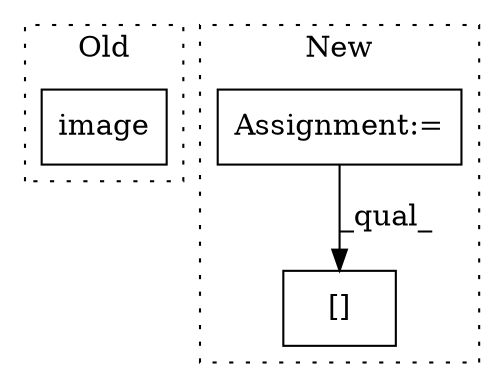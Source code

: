 digraph G {
subgraph cluster0 {
1 [label="image" a="32" s="1267,1276" l="6,1" shape="box"];
label = "Old";
style="dotted";
}
subgraph cluster1 {
2 [label="[]" a="2" s="2149,2184" l="16,1" shape="box"];
3 [label="Assignment:=" a="7" s="1810" l="6" shape="box"];
label = "New";
style="dotted";
}
3 -> 2 [label="_qual_"];
}